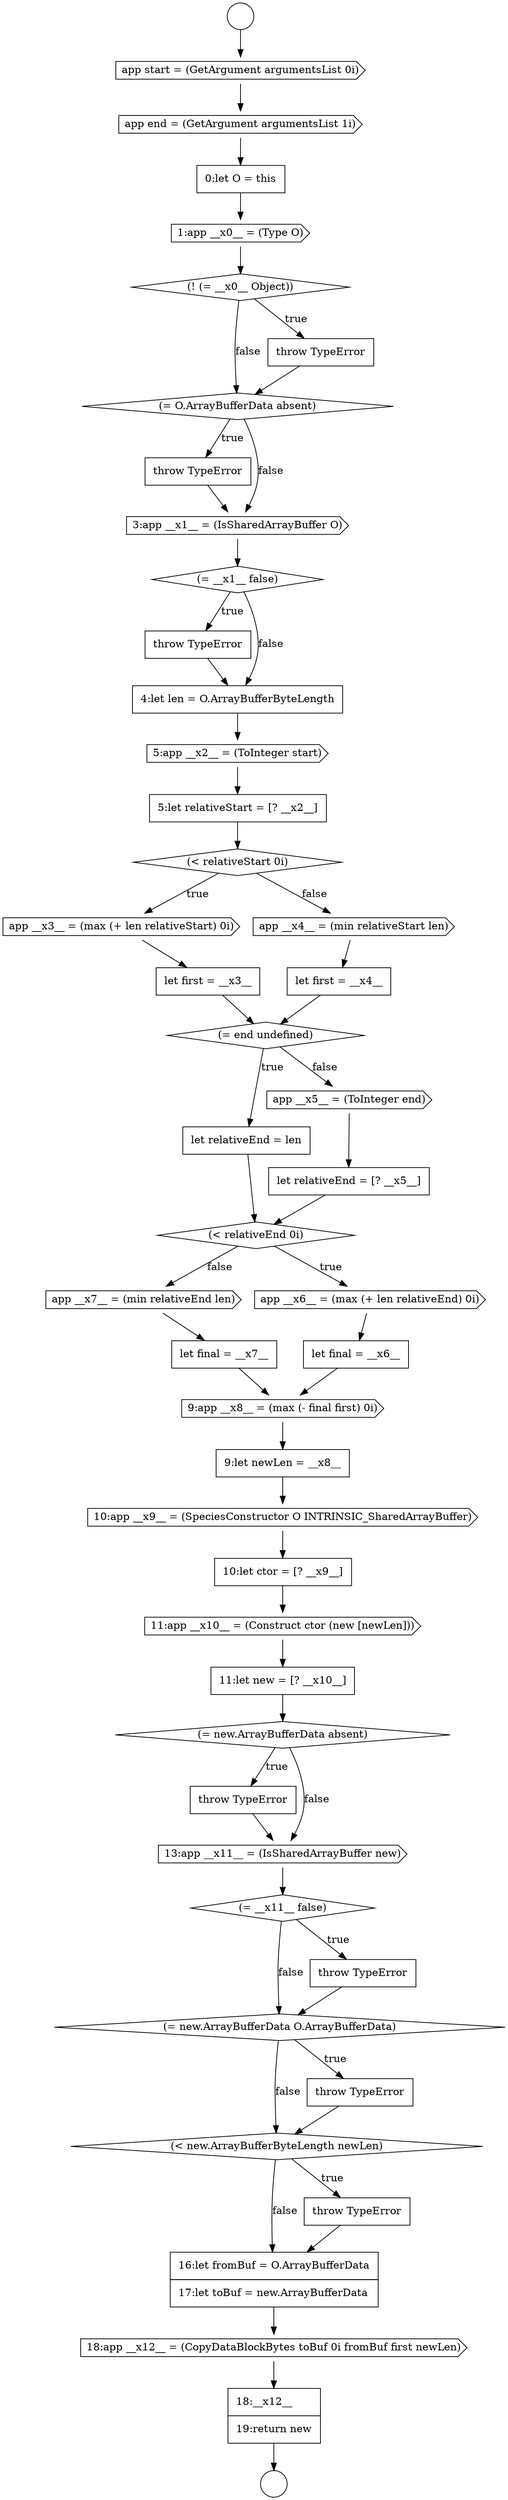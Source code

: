 digraph {
  node16427 [shape=diamond, label=<<font color="black">(= new.ArrayBufferData O.ArrayBufferData)</font>> color="black" fillcolor="white" style=filled]
  node16402 [shape=diamond, label=<<font color="black">(&lt; relativeStart 0i)</font>> color="black" fillcolor="white" style=filled]
  node16431 [shape=none, margin=0, label=<<font color="black">
    <table border="0" cellborder="1" cellspacing="0" cellpadding="10">
      <tr><td align="left">16:let fromBuf = O.ArrayBufferData</td></tr>
      <tr><td align="left">17:let toBuf = new.ArrayBufferData</td></tr>
    </table>
  </font>> color="black" fillcolor="white" style=filled]
  node16423 [shape=none, margin=0, label=<<font color="black">
    <table border="0" cellborder="1" cellspacing="0" cellpadding="10">
      <tr><td align="left">throw TypeError</td></tr>
    </table>
  </font>> color="black" fillcolor="white" style=filled]
  node16414 [shape=cds, label=<<font color="black">app __x7__ = (min relativeEnd len)</font>> color="black" fillcolor="white" style=filled]
  node16419 [shape=none, margin=0, label=<<font color="black">
    <table border="0" cellborder="1" cellspacing="0" cellpadding="10">
      <tr><td align="left">10:let ctor = [? __x9__]</td></tr>
    </table>
  </font>> color="black" fillcolor="white" style=filled]
  node16410 [shape=none, margin=0, label=<<font color="black">
    <table border="0" cellborder="1" cellspacing="0" cellpadding="10">
      <tr><td align="left">let relativeEnd = [? __x5__]</td></tr>
    </table>
  </font>> color="black" fillcolor="white" style=filled]
  node16400 [shape=cds, label=<<font color="black">5:app __x2__ = (ToInteger start)</font>> color="black" fillcolor="white" style=filled]
  node16415 [shape=none, margin=0, label=<<font color="black">
    <table border="0" cellborder="1" cellspacing="0" cellpadding="10">
      <tr><td align="left">let final = __x7__</td></tr>
    </table>
  </font>> color="black" fillcolor="white" style=filled]
  node16404 [shape=none, margin=0, label=<<font color="black">
    <table border="0" cellborder="1" cellspacing="0" cellpadding="10">
      <tr><td align="left">let first = __x3__</td></tr>
    </table>
  </font>> color="black" fillcolor="white" style=filled]
  node16408 [shape=none, margin=0, label=<<font color="black">
    <table border="0" cellborder="1" cellspacing="0" cellpadding="10">
      <tr><td align="left">let relativeEnd = len</td></tr>
    </table>
  </font>> color="black" fillcolor="white" style=filled]
  node16429 [shape=diamond, label=<<font color="black">(&lt; new.ArrayBufferByteLength newLen)</font>> color="black" fillcolor="white" style=filled]
  node16403 [shape=cds, label=<<font color="black">app __x3__ = (max (+ len relativeStart) 0i)</font>> color="black" fillcolor="white" style=filled]
  node16412 [shape=cds, label=<<font color="black">app __x6__ = (max (+ len relativeEnd) 0i)</font>> color="black" fillcolor="white" style=filled]
  node16424 [shape=cds, label=<<font color="black">13:app __x11__ = (IsSharedArrayBuffer new)</font>> color="black" fillcolor="white" style=filled]
  node16413 [shape=none, margin=0, label=<<font color="black">
    <table border="0" cellborder="1" cellspacing="0" cellpadding="10">
      <tr><td align="left">let final = __x6__</td></tr>
    </table>
  </font>> color="black" fillcolor="white" style=filled]
  node16387 [shape=circle label=" " color="black" fillcolor="white" style=filled]
  node16398 [shape=none, margin=0, label=<<font color="black">
    <table border="0" cellborder="1" cellspacing="0" cellpadding="10">
      <tr><td align="left">throw TypeError</td></tr>
    </table>
  </font>> color="black" fillcolor="white" style=filled]
  node16420 [shape=cds, label=<<font color="black">11:app __x10__ = (Construct ctor (new [newLen]))</font>> color="black" fillcolor="white" style=filled]
  node16409 [shape=cds, label=<<font color="black">app __x5__ = (ToInteger end)</font>> color="black" fillcolor="white" style=filled]
  node16391 [shape=cds, label=<<font color="black">1:app __x0__ = (Type O)</font>> color="black" fillcolor="white" style=filled]
  node16394 [shape=diamond, label=<<font color="black">(= O.ArrayBufferData absent)</font>> color="black" fillcolor="white" style=filled]
  node16433 [shape=none, margin=0, label=<<font color="black">
    <table border="0" cellborder="1" cellspacing="0" cellpadding="10">
      <tr><td align="left">18:__x12__</td></tr>
      <tr><td align="left">19:return new</td></tr>
    </table>
  </font>> color="black" fillcolor="white" style=filled]
  node16406 [shape=none, margin=0, label=<<font color="black">
    <table border="0" cellborder="1" cellspacing="0" cellpadding="10">
      <tr><td align="left">let first = __x4__</td></tr>
    </table>
  </font>> color="black" fillcolor="white" style=filled]
  node16428 [shape=none, margin=0, label=<<font color="black">
    <table border="0" cellborder="1" cellspacing="0" cellpadding="10">
      <tr><td align="left">throw TypeError</td></tr>
    </table>
  </font>> color="black" fillcolor="white" style=filled]
  node16401 [shape=none, margin=0, label=<<font color="black">
    <table border="0" cellborder="1" cellspacing="0" cellpadding="10">
      <tr><td align="left">5:let relativeStart = [? __x2__]</td></tr>
    </table>
  </font>> color="black" fillcolor="white" style=filled]
  node16399 [shape=none, margin=0, label=<<font color="black">
    <table border="0" cellborder="1" cellspacing="0" cellpadding="10">
      <tr><td align="left">4:let len = O.ArrayBufferByteLength</td></tr>
    </table>
  </font>> color="black" fillcolor="white" style=filled]
  node16386 [shape=circle label=" " color="black" fillcolor="white" style=filled]
  node16432 [shape=cds, label=<<font color="black">18:app __x12__ = (CopyDataBlockBytes toBuf 0i fromBuf first newLen)</font>> color="black" fillcolor="white" style=filled]
  node16405 [shape=cds, label=<<font color="black">app __x4__ = (min relativeStart len)</font>> color="black" fillcolor="white" style=filled]
  node16395 [shape=none, margin=0, label=<<font color="black">
    <table border="0" cellborder="1" cellspacing="0" cellpadding="10">
      <tr><td align="left">throw TypeError</td></tr>
    </table>
  </font>> color="black" fillcolor="white" style=filled]
  node16390 [shape=none, margin=0, label=<<font color="black">
    <table border="0" cellborder="1" cellspacing="0" cellpadding="10">
      <tr><td align="left">0:let O = this</td></tr>
    </table>
  </font>> color="black" fillcolor="white" style=filled]
  node16422 [shape=diamond, label=<<font color="black">(= new.ArrayBufferData absent)</font>> color="black" fillcolor="white" style=filled]
  node16425 [shape=diamond, label=<<font color="black">(= __x11__ false)</font>> color="black" fillcolor="white" style=filled]
  node16389 [shape=cds, label=<<font color="black">app end = (GetArgument argumentsList 1i)</font>> color="black" fillcolor="white" style=filled]
  node16396 [shape=cds, label=<<font color="black">3:app __x1__ = (IsSharedArrayBuffer O)</font>> color="black" fillcolor="white" style=filled]
  node16416 [shape=cds, label=<<font color="black">9:app __x8__ = (max (- final first) 0i)</font>> color="black" fillcolor="white" style=filled]
  node16411 [shape=diamond, label=<<font color="black">(&lt; relativeEnd 0i)</font>> color="black" fillcolor="white" style=filled]
  node16418 [shape=cds, label=<<font color="black">10:app __x9__ = (SpeciesConstructor O INTRINSIC_SharedArrayBuffer)</font>> color="black" fillcolor="white" style=filled]
  node16421 [shape=none, margin=0, label=<<font color="black">
    <table border="0" cellborder="1" cellspacing="0" cellpadding="10">
      <tr><td align="left">11:let new = [? __x10__]</td></tr>
    </table>
  </font>> color="black" fillcolor="white" style=filled]
  node16397 [shape=diamond, label=<<font color="black">(= __x1__ false)</font>> color="black" fillcolor="white" style=filled]
  node16388 [shape=cds, label=<<font color="black">app start = (GetArgument argumentsList 0i)</font>> color="black" fillcolor="white" style=filled]
  node16393 [shape=none, margin=0, label=<<font color="black">
    <table border="0" cellborder="1" cellspacing="0" cellpadding="10">
      <tr><td align="left">throw TypeError</td></tr>
    </table>
  </font>> color="black" fillcolor="white" style=filled]
  node16392 [shape=diamond, label=<<font color="black">(! (= __x0__ Object))</font>> color="black" fillcolor="white" style=filled]
  node16426 [shape=none, margin=0, label=<<font color="black">
    <table border="0" cellborder="1" cellspacing="0" cellpadding="10">
      <tr><td align="left">throw TypeError</td></tr>
    </table>
  </font>> color="black" fillcolor="white" style=filled]
  node16407 [shape=diamond, label=<<font color="black">(= end undefined)</font>> color="black" fillcolor="white" style=filled]
  node16430 [shape=none, margin=0, label=<<font color="black">
    <table border="0" cellborder="1" cellspacing="0" cellpadding="10">
      <tr><td align="left">throw TypeError</td></tr>
    </table>
  </font>> color="black" fillcolor="white" style=filled]
  node16417 [shape=none, margin=0, label=<<font color="black">
    <table border="0" cellborder="1" cellspacing="0" cellpadding="10">
      <tr><td align="left">9:let newLen = __x8__</td></tr>
    </table>
  </font>> color="black" fillcolor="white" style=filled]
  node16402 -> node16403 [label=<<font color="black">true</font>> color="black"]
  node16402 -> node16405 [label=<<font color="black">false</font>> color="black"]
  node16406 -> node16407 [ color="black"]
  node16432 -> node16433 [ color="black"]
  node16423 -> node16424 [ color="black"]
  node16394 -> node16395 [label=<<font color="black">true</font>> color="black"]
  node16394 -> node16396 [label=<<font color="black">false</font>> color="black"]
  node16429 -> node16430 [label=<<font color="black">true</font>> color="black"]
  node16429 -> node16431 [label=<<font color="black">false</font>> color="black"]
  node16404 -> node16407 [ color="black"]
  node16396 -> node16397 [ color="black"]
  node16398 -> node16399 [ color="black"]
  node16424 -> node16425 [ color="black"]
  node16412 -> node16413 [ color="black"]
  node16418 -> node16419 [ color="black"]
  node16401 -> node16402 [ color="black"]
  node16419 -> node16420 [ color="black"]
  node16426 -> node16427 [ color="black"]
  node16390 -> node16391 [ color="black"]
  node16386 -> node16388 [ color="black"]
  node16403 -> node16404 [ color="black"]
  node16405 -> node16406 [ color="black"]
  node16408 -> node16411 [ color="black"]
  node16420 -> node16421 [ color="black"]
  node16428 -> node16429 [ color="black"]
  node16391 -> node16392 [ color="black"]
  node16421 -> node16422 [ color="black"]
  node16414 -> node16415 [ color="black"]
  node16388 -> node16389 [ color="black"]
  node16425 -> node16426 [label=<<font color="black">true</font>> color="black"]
  node16425 -> node16427 [label=<<font color="black">false</font>> color="black"]
  node16397 -> node16398 [label=<<font color="black">true</font>> color="black"]
  node16397 -> node16399 [label=<<font color="black">false</font>> color="black"]
  node16427 -> node16428 [label=<<font color="black">true</font>> color="black"]
  node16427 -> node16429 [label=<<font color="black">false</font>> color="black"]
  node16415 -> node16416 [ color="black"]
  node16409 -> node16410 [ color="black"]
  node16399 -> node16400 [ color="black"]
  node16431 -> node16432 [ color="black"]
  node16417 -> node16418 [ color="black"]
  node16422 -> node16423 [label=<<font color="black">true</font>> color="black"]
  node16422 -> node16424 [label=<<font color="black">false</font>> color="black"]
  node16392 -> node16393 [label=<<font color="black">true</font>> color="black"]
  node16392 -> node16394 [label=<<font color="black">false</font>> color="black"]
  node16410 -> node16411 [ color="black"]
  node16393 -> node16394 [ color="black"]
  node16430 -> node16431 [ color="black"]
  node16407 -> node16408 [label=<<font color="black">true</font>> color="black"]
  node16407 -> node16409 [label=<<font color="black">false</font>> color="black"]
  node16413 -> node16416 [ color="black"]
  node16411 -> node16412 [label=<<font color="black">true</font>> color="black"]
  node16411 -> node16414 [label=<<font color="black">false</font>> color="black"]
  node16389 -> node16390 [ color="black"]
  node16433 -> node16387 [ color="black"]
  node16400 -> node16401 [ color="black"]
  node16395 -> node16396 [ color="black"]
  node16416 -> node16417 [ color="black"]
}
